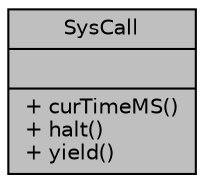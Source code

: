 digraph "SysCall"
{
 // INTERACTIVE_SVG=YES
 // LATEX_PDF_SIZE
  edge [fontname="Helvetica",fontsize="10",labelfontname="Helvetica",labelfontsize="10"];
  node [fontname="Helvetica",fontsize="10",shape=record];
  Node1 [label="{SysCall\n||+ curTimeMS()\l+ halt()\l+ yield()\l}",height=0.2,width=0.4,color="black", fillcolor="grey75", style="filled", fontcolor="black",tooltip="SysCall - Class to wrap system calls."];
}

